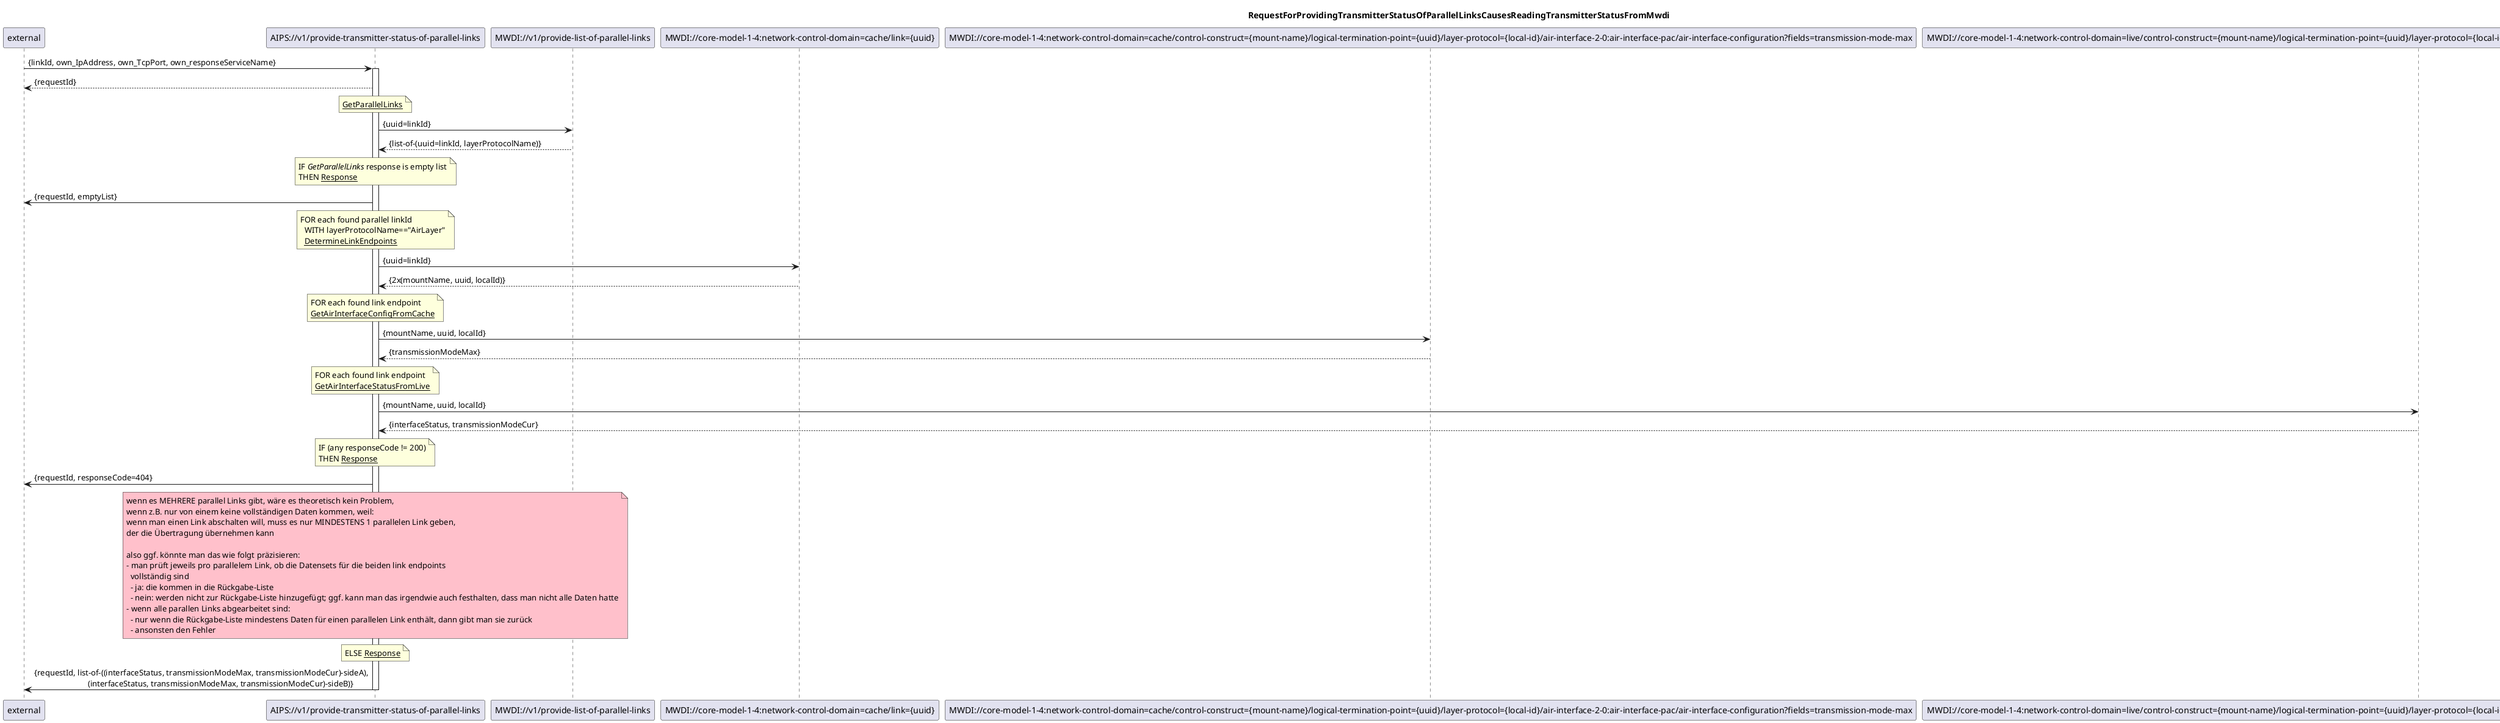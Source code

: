 @startuml 601_provideTransmitterStatusOfParallelLinks
skinparam responseMessageBelowArrow true

title
RequestForProvidingTransmitterStatusOfParallelLinksCausesReadingTransmitterStatusFromMwdi
end title

participant "external" as requestor
participant "AIPS://v1/provide-transmitter-status-of-parallel-links" as provideStatus
participant "MWDI://v1/provide-list-of-parallel-links" as mwdiParallelLink
participant "MWDI://core-model-1-4:network-control-domain=cache/link={uuid}" as resolver
participant "MWDI://core-model-1-4:network-control-domain=cache/control-construct={mount-name}/logical-termination-point={uuid}/layer-protocol={local-id}/air-interface-2-0:air-interface-pac/air-interface-configuration?fields=transmission-mode-max" as mwdiAirIfConfig
participant "MWDI://core-model-1-4:network-control-domain=live/control-construct={mount-name}/logical-termination-point={uuid}/layer-protocol={local-id}/air-interface-2-0:air-interface-pac/air-interface-status?fields=interface-status;transmission-mode-cur" as mwdiAirIfStatus

requestor -> provideStatus: {linkId, own_IpAddress, own_TcpPort, own_responseServiceName}
activate provideStatus
provideStatus --> requestor: {requestId}

'get parallel link
note over provideStatus
  <u>GetParallelLinks</u>
end note
provideStatus -> mwdiParallelLink: {uuid=linkId}
mwdiParallelLink --> provideStatus: {list-of-(uuid=linkId, layerProtocolName)}

'return error if parallel link not found
note over provideStatus
  IF <i>GetParallelLinks</i> response is empty list
  THEN <u>Response</u>
end note
provideStatus -> requestor: {requestId, emptyList}

'if parallel links are found: find their address triples
note over provideStatus
  FOR each found parallel linkId
    WITH layerProtocolName=="AirLayer"
    <u>DetermineLinkEndpoints</u>
end note
provideStatus -> resolver: {uuid=linkId}
resolver --> provideStatus: {2x(mountName, uuid, localId)}

'fetch status/config info for parallel links
note over provideStatus
  FOR each found link endpoint
  <u>GetAirInterfaceConfigFromCache</u>
end note
provideStatus -> mwdiAirIfConfig: {mountName, uuid, localId}
mwdiAirIfConfig --> provideStatus: {transmissionModeMax}

note over provideStatus
  FOR each found link endpoint
  <u>GetAirInterfaceStatusFromLive</u>
end note
provideStatus -> mwdiAirIfStatus: {mountName, uuid, localId}
mwdiAirIfStatus--> provideStatus: {interfaceStatus, transmissionModeCur}

'check if data for both link endpoints matches and is complete
note over provideStatus
  IF (any responseCode != 200)
  THEN <u>Response</u>
end note
provideStatus -> requestor: {requestId, responseCode=404}

note over provideStatus #Pink
  wenn es MEHRERE parallel Links gibt, wäre es theoretisch kein Problem,
  wenn z.B. nur von einem keine vollständigen Daten kommen, weil:
  wenn man einen Link abschalten will, muss es nur MINDESTENS 1 parallelen Link geben,
  der die Übertragung übernehmen kann

  also ggf. könnte man das wie folgt präzisieren:
  - man prüft jeweils pro parallelem Link, ob die Datensets für die beiden link endpoints
    vollständig sind
    - ja: die kommen in die Rückgabe-Liste
    - nein: werden nicht zur Rückgabe-Liste hinzugefügt; ggf. kann man das irgendwie auch festhalten, dass man nicht alle Daten hatte
  - wenn alle parallen Links abgearbeitet sind:
    - nur wenn die Rückgabe-Liste mindestens Daten für einen parallelen Link enthält, dann gibt man sie zurück
    - ansonsten den Fehler
end note

note over provideStatus
  ELSE <u>Response</u>
end note
provideStatus -> requestor: {requestId, list-of-((interfaceStatus, transmissionModeMax, transmissionModeCur)-sideA),\n                          (interfaceStatus, transmissionModeMax, transmissionModeCur)-sideB)}

deactivate provideStatus 
@enduml